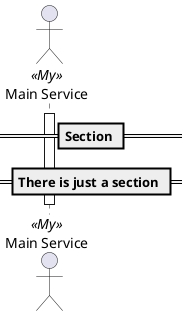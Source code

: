 @startuml section

== Section ==

actor "Main Service" as MainService <<My>>

activate MainService

== There is just a section ==


deactivate MainService

@enduml
